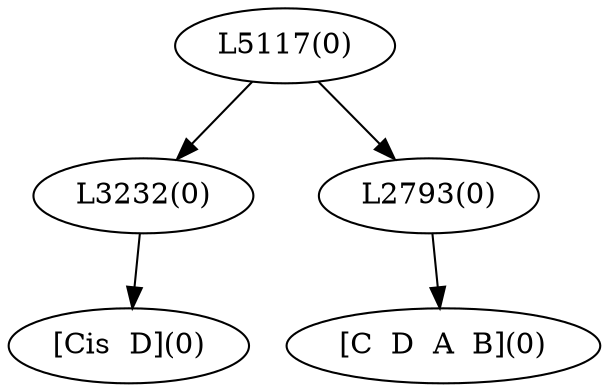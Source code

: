 digraph sample{
"L3232(0)"->"[Cis  D](0)"
"L2793(0)"->"[C  D  A  B](0)"
"L5117(0)"->"L3232(0)"
"L5117(0)"->"L2793(0)"
{rank = min; "L5117(0)"}
{rank = same; "L3232(0)"; "L2793(0)";}
{rank = max; "[C  D  A  B](0)"; "[Cis  D](0)";}
}